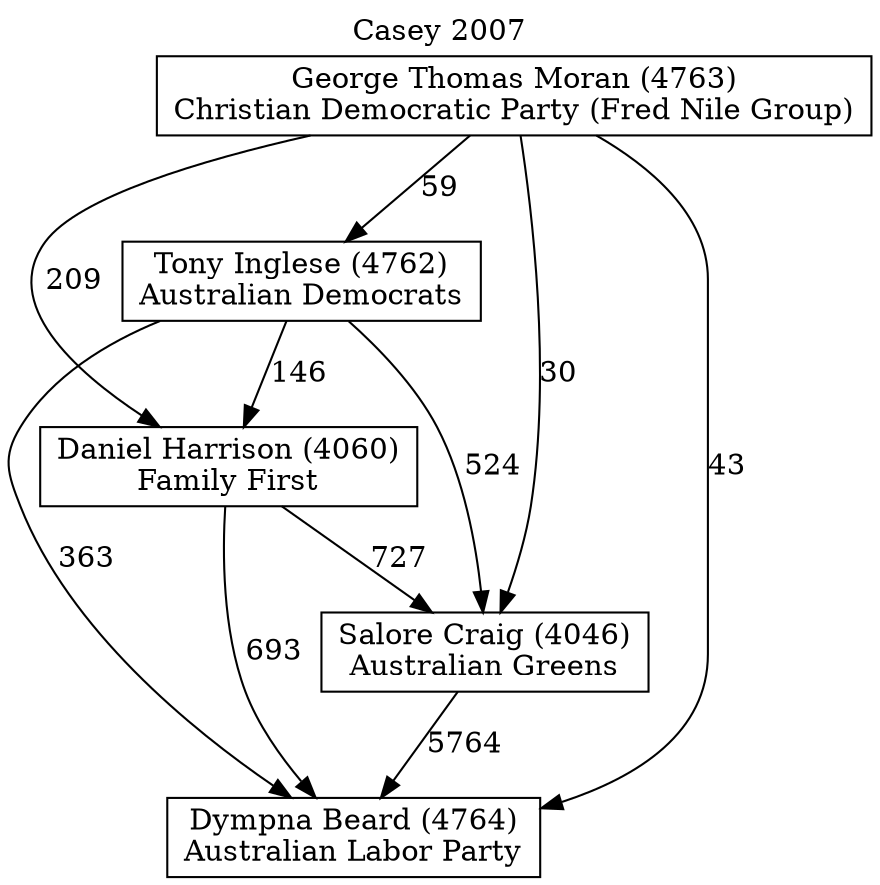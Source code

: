 // House preference flow
digraph "Dympna Beard (4764)_Casey_2007" {
	graph [label="Casey 2007" labelloc=t mclimit=10]
	node [shape=box]
	"Dympna Beard (4764)" [label="Dympna Beard (4764)
Australian Labor Party"]
	"Salore Craig (4046)" [label="Salore Craig (4046)
Australian Greens"]
	"Daniel Harrison (4060)" [label="Daniel Harrison (4060)
Family First"]
	"Tony Inglese (4762)" [label="Tony Inglese (4762)
Australian Democrats"]
	"George Thomas Moran (4763)" [label="George Thomas Moran (4763)
Christian Democratic Party (Fred Nile Group)"]
	"Salore Craig (4046)" -> "Dympna Beard (4764)" [label=5764]
	"Daniel Harrison (4060)" -> "Salore Craig (4046)" [label=727]
	"Tony Inglese (4762)" -> "Daniel Harrison (4060)" [label=146]
	"George Thomas Moran (4763)" -> "Tony Inglese (4762)" [label=59]
	"Daniel Harrison (4060)" -> "Dympna Beard (4764)" [label=693]
	"Tony Inglese (4762)" -> "Dympna Beard (4764)" [label=363]
	"George Thomas Moran (4763)" -> "Dympna Beard (4764)" [label=43]
	"George Thomas Moran (4763)" -> "Daniel Harrison (4060)" [label=209]
	"Tony Inglese (4762)" -> "Salore Craig (4046)" [label=524]
	"George Thomas Moran (4763)" -> "Salore Craig (4046)" [label=30]
}
